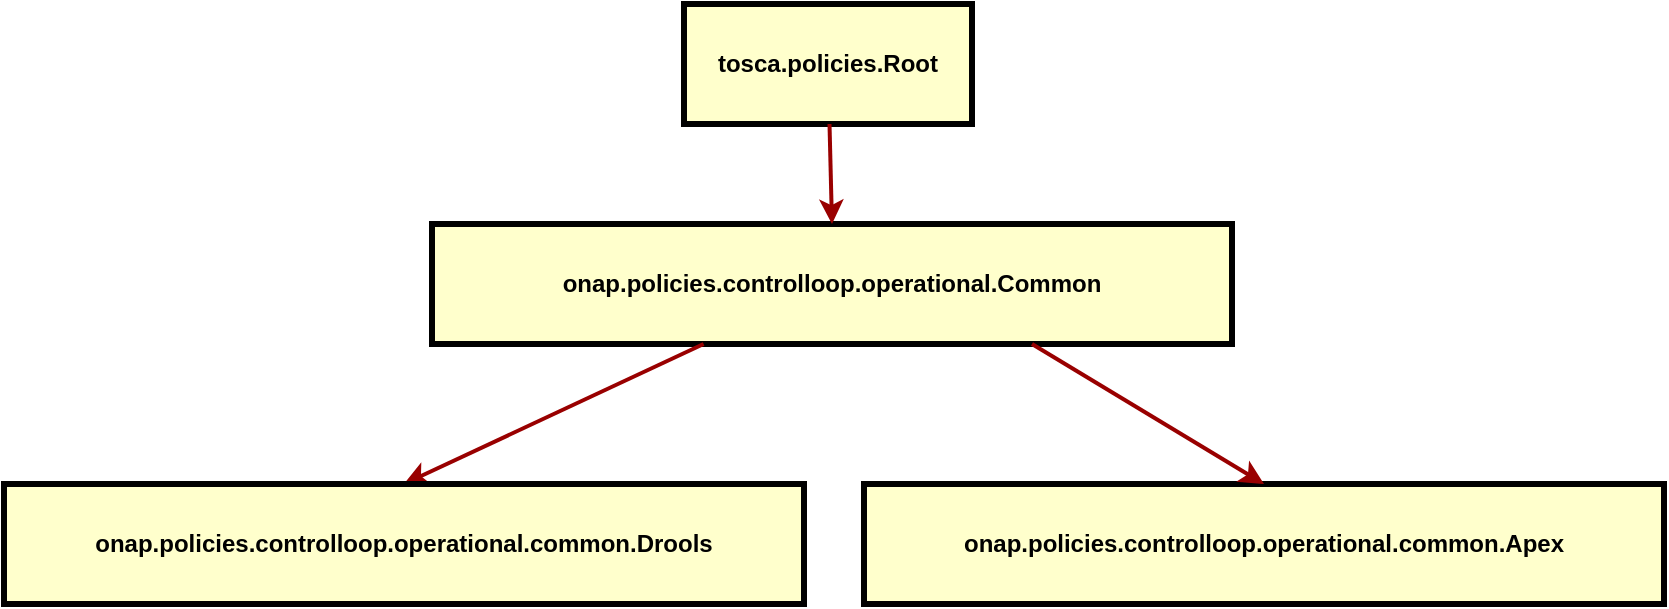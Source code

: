<mxfile version="12.9.14" type="device"><diagram name="Page-1" id="c7558073-3199-34d8-9f00-42111426c3f3"><mxGraphModel dx="1969" dy="1801" grid="1" gridSize="10" guides="1" tooltips="1" connect="1" arrows="1" fold="1" page="1" pageScale="1" pageWidth="826" pageHeight="1169" background="#ffffff" math="0" shadow="0"><root><mxCell id="0"/><mxCell id="1" parent="0"/><mxCell id="3" value="tosca.policies.Root" style="whiteSpace=wrap;align=center;verticalAlign=middle;fontStyle=1;strokeWidth=3;fillColor=#FFFFCC" parent="1" vertex="1"><mxGeometry x="196" width="144" height="60" as="geometry"/></mxCell><mxCell id="4" value="onap.policies.controlloop.operational.Common" style="whiteSpace=wrap;align=center;verticalAlign=middle;fontStyle=1;strokeWidth=3;fillColor=#FFFFCC" parent="1" vertex="1"><mxGeometry x="70" y="110" width="400" height="60" as="geometry"/></mxCell><mxCell id="36" value="" style="edgeStyle=none;noEdgeStyle=1;strokeColor=#990000;strokeWidth=2;entryX=0.5;entryY=0;entryDx=0;entryDy=0;" parent="1" source="3" target="4" edge="1"><mxGeometry width="100" height="100" relative="1" as="geometry"><mxPoint x="20" y="250" as="sourcePoint"/><mxPoint x="120" y="150" as="targetPoint"/></mxGeometry></mxCell><mxCell id="37" value="" style="edgeStyle=none;noEdgeStyle=1;strokeColor=#990000;strokeWidth=2;entryX=0.5;entryY=0;entryDx=0;entryDy=0;" parent="1" source="4" target="qbOWdBIXlzslbVxjmLCd-97" edge="1"><mxGeometry width="100" height="100" relative="1" as="geometry"><mxPoint x="280" y="190" as="sourcePoint"/><mxPoint x="268.314" y="236" as="targetPoint"/></mxGeometry></mxCell><mxCell id="qbOWdBIXlzslbVxjmLCd-97" value="onap.policies.controlloop.operational.common.Drools" style="whiteSpace=wrap;align=center;verticalAlign=middle;fontStyle=1;strokeWidth=3;fillColor=#FFFFCC" vertex="1" parent="1"><mxGeometry x="-144" y="240" width="400" height="60" as="geometry"/></mxCell><mxCell id="qbOWdBIXlzslbVxjmLCd-98" value="onap.policies.controlloop.operational.common.Apex" style="whiteSpace=wrap;align=center;verticalAlign=middle;fontStyle=1;strokeWidth=3;fillColor=#FFFFCC" vertex="1" parent="1"><mxGeometry x="286" y="240" width="400" height="60" as="geometry"/></mxCell><mxCell id="qbOWdBIXlzslbVxjmLCd-99" value="" style="edgeStyle=none;noEdgeStyle=1;strokeColor=#990000;strokeWidth=2;entryX=0.5;entryY=0;entryDx=0;entryDy=0;exitX=0.75;exitY=1;exitDx=0;exitDy=0;" edge="1" parent="1" source="4" target="qbOWdBIXlzslbVxjmLCd-98"><mxGeometry width="100" height="100" relative="1" as="geometry"><mxPoint x="174.75" y="200" as="sourcePoint"/><mxPoint x="66" y="250" as="targetPoint"/></mxGeometry></mxCell></root></mxGraphModel></diagram></mxfile>